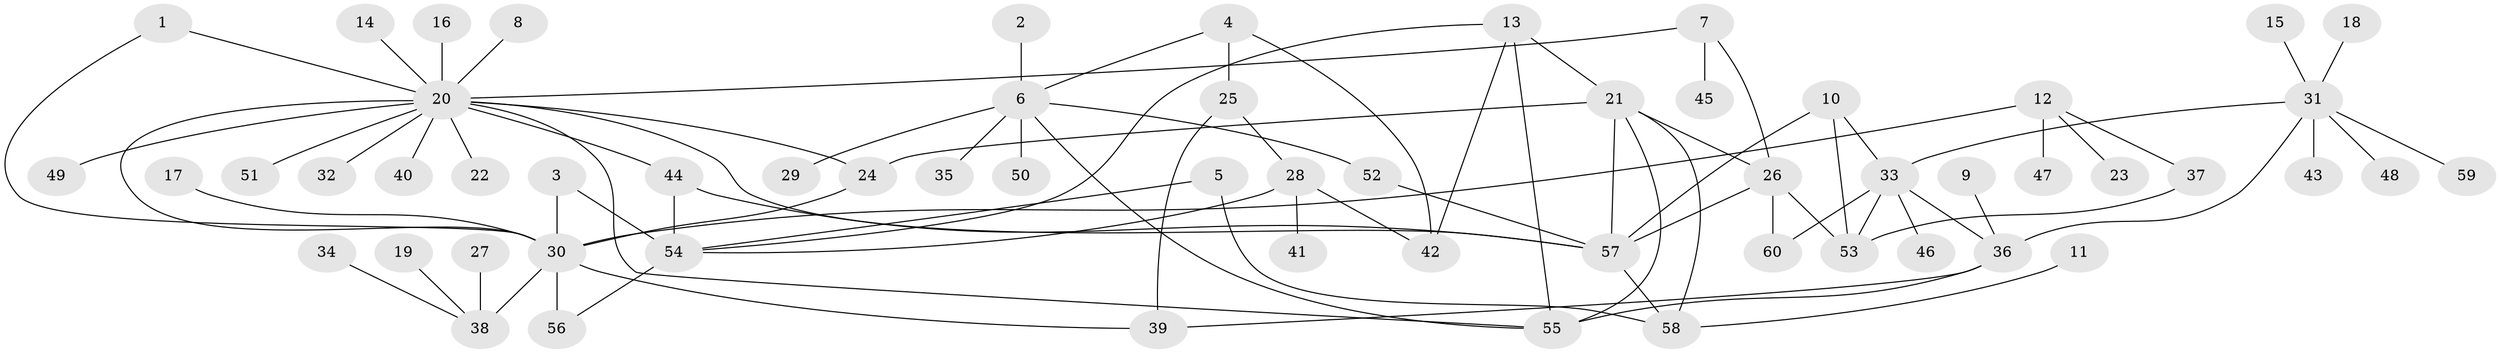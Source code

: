 // original degree distribution, {4: 0.050505050505050504, 3: 0.10101010101010101, 16: 0.010101010101010102, 9: 0.020202020202020204, 6: 0.030303030303030304, 10: 0.010101010101010102, 2: 0.1919191919191919, 5: 0.06060606060606061, 8: 0.020202020202020204, 1: 0.48484848484848486, 7: 0.020202020202020204}
// Generated by graph-tools (version 1.1) at 2025/36/03/04/25 23:36:43]
// undirected, 60 vertices, 84 edges
graph export_dot {
  node [color=gray90,style=filled];
  1;
  2;
  3;
  4;
  5;
  6;
  7;
  8;
  9;
  10;
  11;
  12;
  13;
  14;
  15;
  16;
  17;
  18;
  19;
  20;
  21;
  22;
  23;
  24;
  25;
  26;
  27;
  28;
  29;
  30;
  31;
  32;
  33;
  34;
  35;
  36;
  37;
  38;
  39;
  40;
  41;
  42;
  43;
  44;
  45;
  46;
  47;
  48;
  49;
  50;
  51;
  52;
  53;
  54;
  55;
  56;
  57;
  58;
  59;
  60;
  1 -- 20 [weight=1.0];
  1 -- 30 [weight=1.0];
  2 -- 6 [weight=1.0];
  3 -- 30 [weight=1.0];
  3 -- 54 [weight=1.0];
  4 -- 6 [weight=1.0];
  4 -- 25 [weight=1.0];
  4 -- 42 [weight=1.0];
  5 -- 54 [weight=1.0];
  5 -- 58 [weight=1.0];
  6 -- 29 [weight=1.0];
  6 -- 35 [weight=1.0];
  6 -- 50 [weight=1.0];
  6 -- 52 [weight=1.0];
  6 -- 55 [weight=1.0];
  7 -- 20 [weight=1.0];
  7 -- 26 [weight=1.0];
  7 -- 45 [weight=1.0];
  8 -- 20 [weight=1.0];
  9 -- 36 [weight=1.0];
  10 -- 33 [weight=1.0];
  10 -- 53 [weight=1.0];
  10 -- 57 [weight=1.0];
  11 -- 58 [weight=1.0];
  12 -- 23 [weight=1.0];
  12 -- 30 [weight=2.0];
  12 -- 37 [weight=1.0];
  12 -- 47 [weight=1.0];
  13 -- 21 [weight=1.0];
  13 -- 42 [weight=1.0];
  13 -- 54 [weight=1.0];
  13 -- 55 [weight=1.0];
  14 -- 20 [weight=1.0];
  15 -- 31 [weight=1.0];
  16 -- 20 [weight=1.0];
  17 -- 30 [weight=1.0];
  18 -- 31 [weight=1.0];
  19 -- 38 [weight=1.0];
  20 -- 22 [weight=1.0];
  20 -- 24 [weight=1.0];
  20 -- 30 [weight=1.0];
  20 -- 32 [weight=1.0];
  20 -- 40 [weight=1.0];
  20 -- 44 [weight=1.0];
  20 -- 49 [weight=1.0];
  20 -- 51 [weight=1.0];
  20 -- 55 [weight=1.0];
  20 -- 57 [weight=1.0];
  21 -- 24 [weight=1.0];
  21 -- 26 [weight=1.0];
  21 -- 55 [weight=1.0];
  21 -- 57 [weight=1.0];
  21 -- 58 [weight=1.0];
  24 -- 30 [weight=1.0];
  25 -- 28 [weight=1.0];
  25 -- 39 [weight=1.0];
  26 -- 53 [weight=1.0];
  26 -- 57 [weight=1.0];
  26 -- 60 [weight=1.0];
  27 -- 38 [weight=1.0];
  28 -- 41 [weight=1.0];
  28 -- 42 [weight=1.0];
  28 -- 54 [weight=1.0];
  30 -- 38 [weight=2.0];
  30 -- 39 [weight=1.0];
  30 -- 56 [weight=2.0];
  31 -- 33 [weight=1.0];
  31 -- 36 [weight=1.0];
  31 -- 43 [weight=1.0];
  31 -- 48 [weight=1.0];
  31 -- 59 [weight=1.0];
  33 -- 36 [weight=1.0];
  33 -- 46 [weight=1.0];
  33 -- 53 [weight=1.0];
  33 -- 60 [weight=1.0];
  34 -- 38 [weight=1.0];
  36 -- 39 [weight=1.0];
  36 -- 55 [weight=1.0];
  37 -- 53 [weight=1.0];
  44 -- 54 [weight=2.0];
  44 -- 57 [weight=1.0];
  52 -- 57 [weight=1.0];
  54 -- 56 [weight=1.0];
  57 -- 58 [weight=1.0];
}
